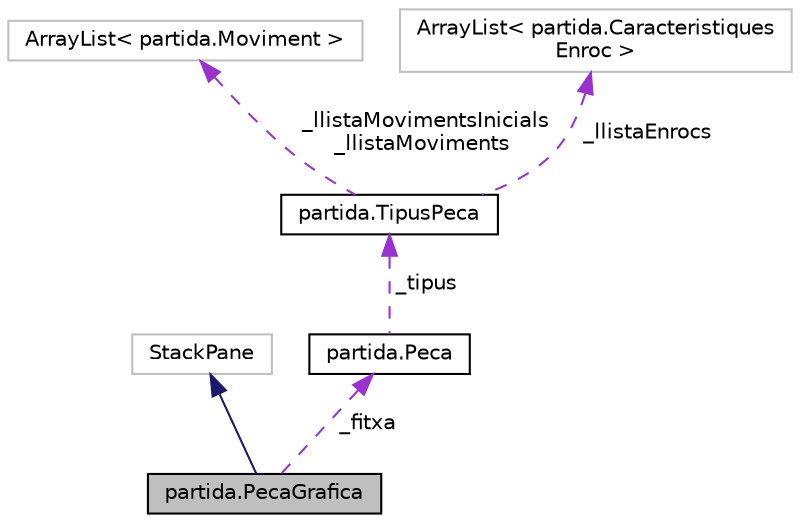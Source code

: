digraph "partida.PecaGrafica"
{
 // LATEX_PDF_SIZE
  edge [fontname="Helvetica",fontsize="10",labelfontname="Helvetica",labelfontsize="10"];
  node [fontname="Helvetica",fontsize="10",shape=record];
  Node1 [label="partida.PecaGrafica",height=0.2,width=0.4,color="black", fillcolor="grey75", style="filled", fontcolor="black",tooltip="Elment del taulell que ens mostra l'aspecte de la Peça."];
  Node2 -> Node1 [dir="back",color="midnightblue",fontsize="10",style="solid",fontname="Helvetica"];
  Node2 [label="StackPane",height=0.2,width=0.4,color="grey75", fillcolor="white", style="filled",tooltip=" "];
  Node3 -> Node1 [dir="back",color="darkorchid3",fontsize="10",style="dashed",label=" _fitxa" ,fontname="Helvetica"];
  Node3 [label="partida.Peca",height=0.2,width=0.4,color="black", fillcolor="white", style="filled",URL="$classpartida_1_1_peca.html",tooltip=" "];
  Node4 -> Node3 [dir="back",color="darkorchid3",fontsize="10",style="dashed",label=" _tipus" ,fontname="Helvetica"];
  Node4 [label="partida.TipusPeca",height=0.2,width=0.4,color="black", fillcolor="white", style="filled",URL="$classpartida_1_1_tipus_peca.html",tooltip="Contenidor de Tipus de Peces."];
  Node5 -> Node4 [dir="back",color="darkorchid3",fontsize="10",style="dashed",label=" _llistaMovimentsInicials\n_llistaMoviments" ,fontname="Helvetica"];
  Node5 [label="ArrayList\< partida.Moviment \>",height=0.2,width=0.4,color="grey75", fillcolor="white", style="filled",tooltip=" "];
  Node6 -> Node4 [dir="back",color="darkorchid3",fontsize="10",style="dashed",label=" _llistaEnrocs" ,fontname="Helvetica"];
  Node6 [label="ArrayList\< partida.Caracteristiques\lEnroc \>",height=0.2,width=0.4,color="grey75", fillcolor="white", style="filled",tooltip=" "];
}
